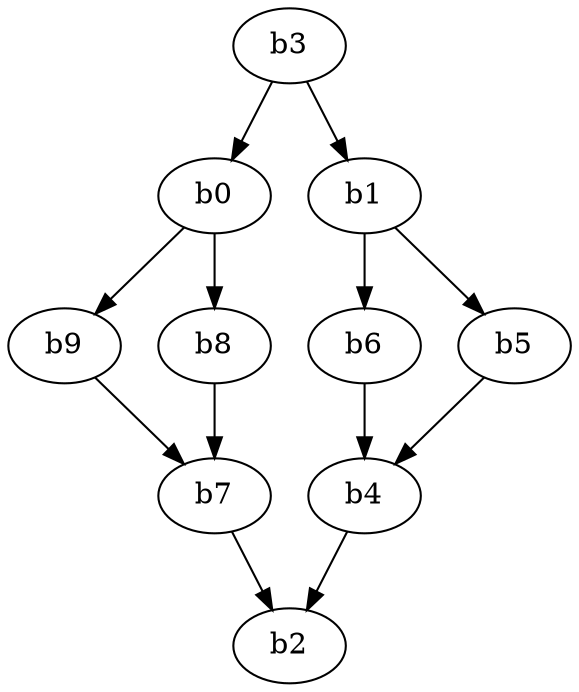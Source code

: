 digraph MIL {
  b3;
  b3 -> b0;
  b0 -> b9;
  b0 -> b8;
  b9 -> b7;
  b8 -> b7;
  b3 -> b1;
  b1 -> b6;
  b1 -> b5;
  b6 -> b4;
  b5 -> b4;
  b7 -> b2;
  b4 -> b2;
}
